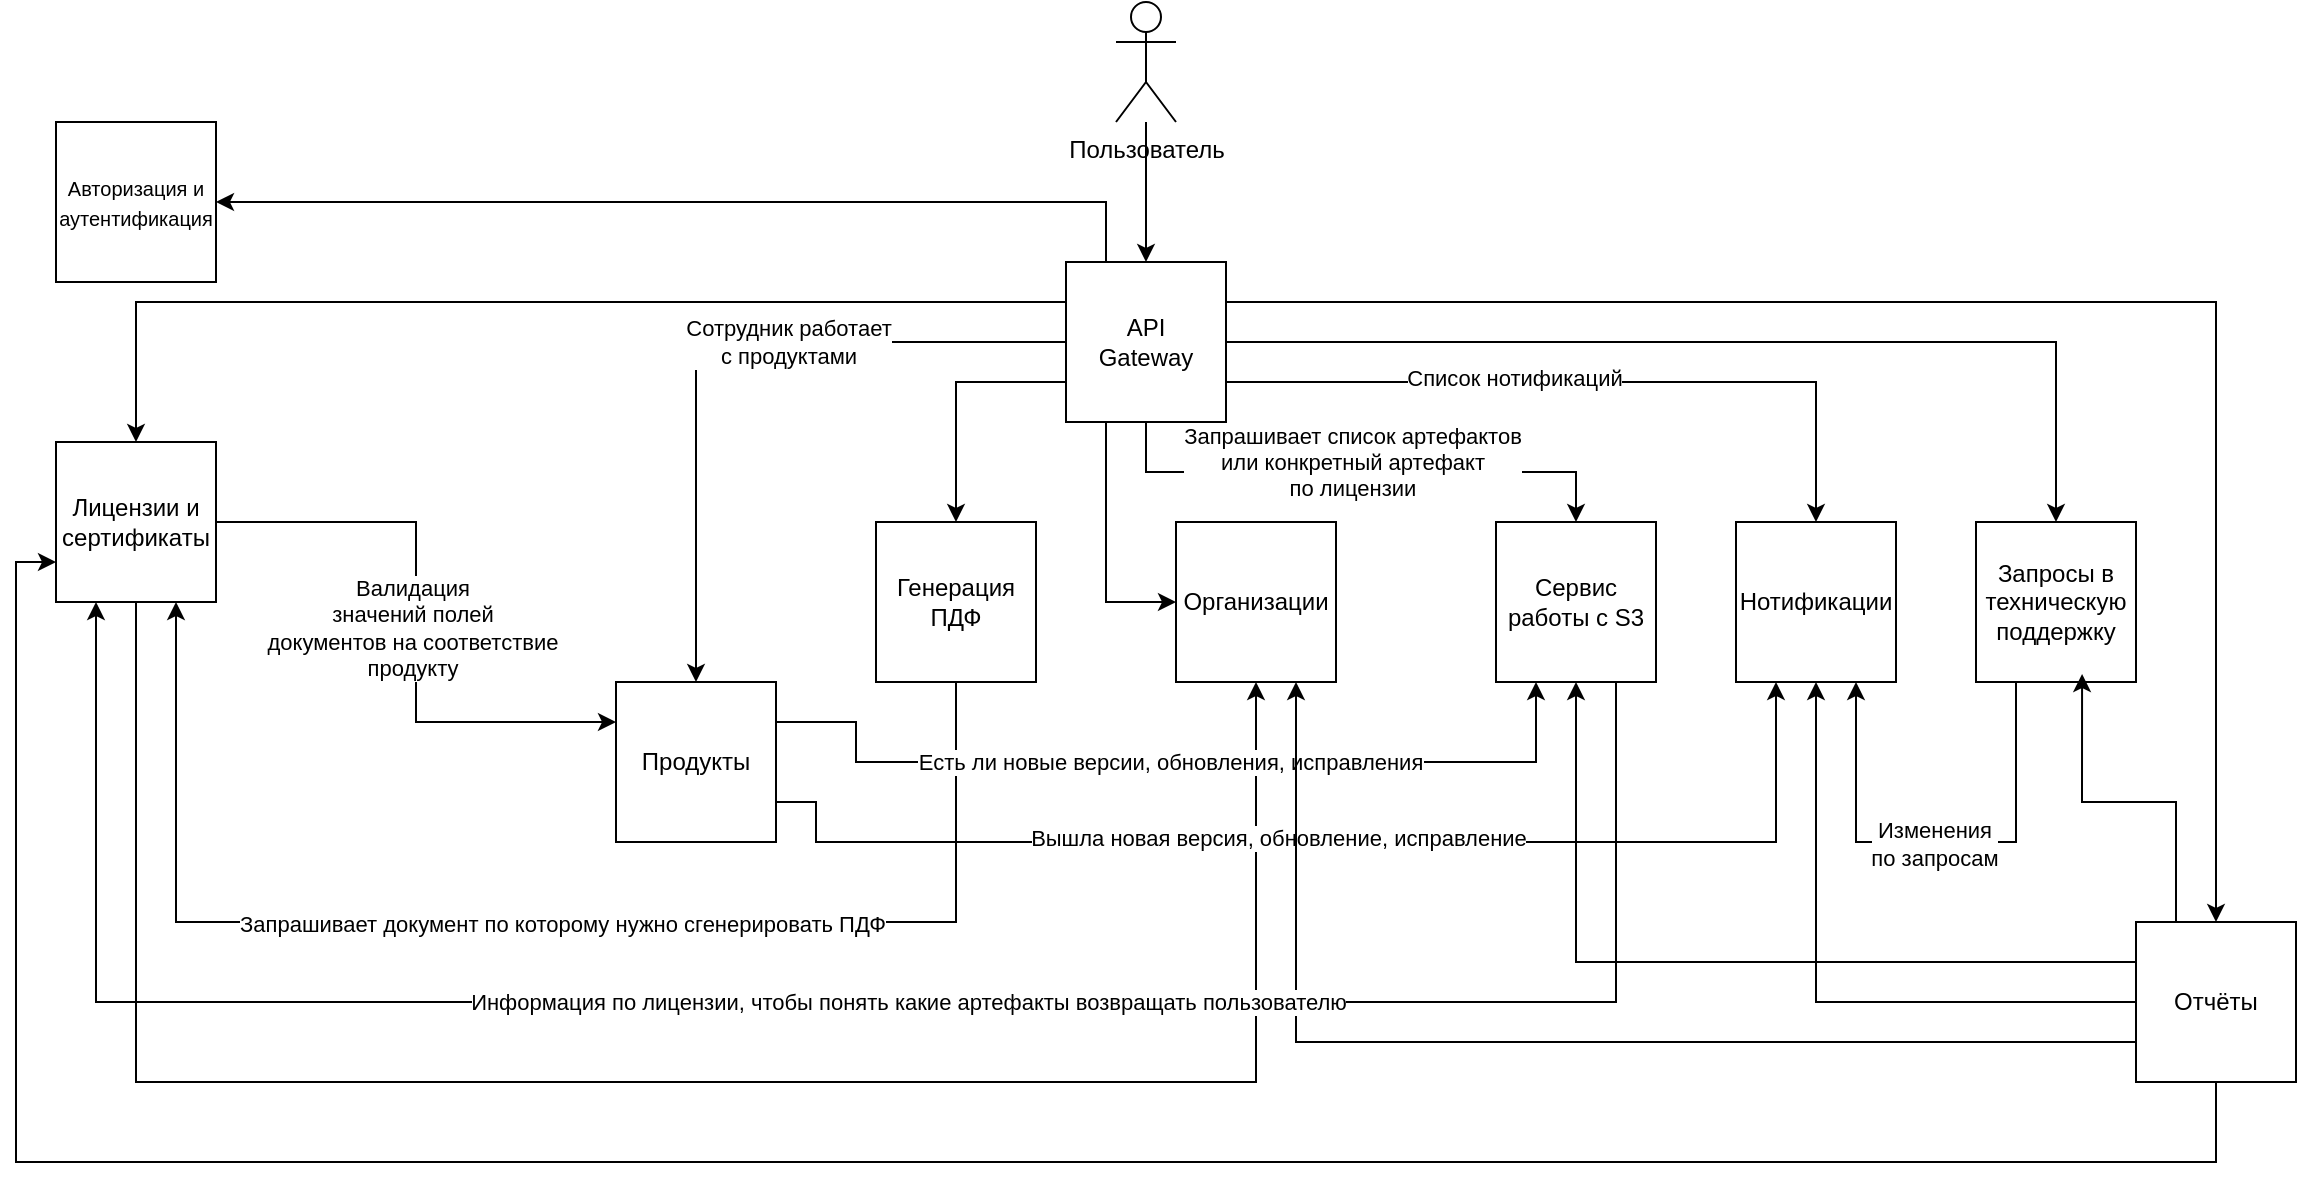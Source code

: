<mxfile version="24.7.17">
  <diagram name="Page-1" id="SIedrjSHYhCh8qatOTMx">
    <mxGraphModel dx="1386" dy="807" grid="1" gridSize="10" guides="1" tooltips="1" connect="1" arrows="1" fold="1" page="1" pageScale="1" pageWidth="1169" pageHeight="827" math="0" shadow="0">
      <root>
        <mxCell id="0" />
        <mxCell id="1" parent="0" />
        <mxCell id="Ls3zkV5yW3431TjeRwPU-12" style="edgeStyle=orthogonalEdgeStyle;rounded=0;orthogonalLoop=1;jettySize=auto;html=1;entryX=0;entryY=0.25;entryDx=0;entryDy=0;" parent="1" source="3ns8ObB6QC6arM-OHQTF-1" target="3ns8ObB6QC6arM-OHQTF-5" edge="1">
          <mxGeometry relative="1" as="geometry" />
        </mxCell>
        <mxCell id="Ls3zkV5yW3431TjeRwPU-18" value="Валидация&lt;br&gt;значений полей&lt;br&gt;документов на соответствие&lt;br&gt;продукту" style="edgeLabel;html=1;align=center;verticalAlign=middle;resizable=0;points=[];" parent="Ls3zkV5yW3431TjeRwPU-12" vertex="1" connectable="0">
          <mxGeometry x="0.02" y="-2" relative="1" as="geometry">
            <mxPoint as="offset" />
          </mxGeometry>
        </mxCell>
        <mxCell id="Ls3zkV5yW3431TjeRwPU-39" style="edgeStyle=orthogonalEdgeStyle;rounded=0;orthogonalLoop=1;jettySize=auto;html=1;entryX=0.5;entryY=1;entryDx=0;entryDy=0;exitX=0.5;exitY=1;exitDx=0;exitDy=0;" parent="1" source="3ns8ObB6QC6arM-OHQTF-1" target="3ns8ObB6QC6arM-OHQTF-7" edge="1">
          <mxGeometry relative="1" as="geometry">
            <mxPoint x="80" y="330" as="sourcePoint" />
            <Array as="points">
              <mxPoint x="80" y="560" />
              <mxPoint x="640" y="560" />
            </Array>
          </mxGeometry>
        </mxCell>
        <mxCell id="3ns8ObB6QC6arM-OHQTF-1" value="Лицензии и сертификаты" style="whiteSpace=wrap;html=1;aspect=fixed;" parent="1" vertex="1">
          <mxGeometry x="40" y="240" width="80" height="80" as="geometry" />
        </mxCell>
        <mxCell id="Ls3zkV5yW3431TjeRwPU-20" style="edgeStyle=orthogonalEdgeStyle;rounded=0;orthogonalLoop=1;jettySize=auto;html=1;entryX=0.75;entryY=1;entryDx=0;entryDy=0;exitX=0.5;exitY=1;exitDx=0;exitDy=0;" parent="1" source="3ns8ObB6QC6arM-OHQTF-2" target="3ns8ObB6QC6arM-OHQTF-1" edge="1">
          <mxGeometry relative="1" as="geometry">
            <Array as="points">
              <mxPoint x="490" y="480" />
              <mxPoint x="100" y="480" />
            </Array>
          </mxGeometry>
        </mxCell>
        <mxCell id="Ls3zkV5yW3431TjeRwPU-21" value="Запрашивает документ по которому нужно сгенерировать ПДФ" style="edgeLabel;html=1;align=center;verticalAlign=middle;resizable=0;points=[];" parent="Ls3zkV5yW3431TjeRwPU-20" vertex="1" connectable="0">
          <mxGeometry x="-0.023" y="1" relative="1" as="geometry">
            <mxPoint x="10" as="offset" />
          </mxGeometry>
        </mxCell>
        <mxCell id="3ns8ObB6QC6arM-OHQTF-2" value="Генерация ПДФ" style="whiteSpace=wrap;html=1;aspect=fixed;" parent="1" vertex="1">
          <mxGeometry x="450" y="280" width="80" height="80" as="geometry" />
        </mxCell>
        <mxCell id="3ns8ObB6QC6arM-OHQTF-3" value="Нотификации" style="whiteSpace=wrap;html=1;aspect=fixed;" parent="1" vertex="1">
          <mxGeometry x="880" y="280" width="80" height="80" as="geometry" />
        </mxCell>
        <mxCell id="Ls3zkV5yW3431TjeRwPU-30" style="edgeStyle=orthogonalEdgeStyle;rounded=0;orthogonalLoop=1;jettySize=auto;html=1;entryX=0.25;entryY=1;entryDx=0;entryDy=0;exitX=1;exitY=0.25;exitDx=0;exitDy=0;" parent="1" source="3ns8ObB6QC6arM-OHQTF-5" target="3ns8ObB6QC6arM-OHQTF-16" edge="1">
          <mxGeometry relative="1" as="geometry">
            <Array as="points">
              <mxPoint x="440" y="380" />
              <mxPoint x="440" y="400" />
              <mxPoint x="780" y="400" />
            </Array>
          </mxGeometry>
        </mxCell>
        <mxCell id="Ls3zkV5yW3431TjeRwPU-31" value="Есть ли новые версии, обновления, исправления" style="edgeLabel;html=1;align=center;verticalAlign=middle;resizable=0;points=[];" parent="Ls3zkV5yW3431TjeRwPU-30" vertex="1" connectable="0">
          <mxGeometry x="-0.068" y="-3" relative="1" as="geometry">
            <mxPoint x="12" y="-3" as="offset" />
          </mxGeometry>
        </mxCell>
        <mxCell id="Ls3zkV5yW3431TjeRwPU-32" style="edgeStyle=orthogonalEdgeStyle;rounded=0;orthogonalLoop=1;jettySize=auto;html=1;exitX=1;exitY=0.75;exitDx=0;exitDy=0;entryX=0.25;entryY=1;entryDx=0;entryDy=0;" parent="1" source="3ns8ObB6QC6arM-OHQTF-5" target="3ns8ObB6QC6arM-OHQTF-3" edge="1">
          <mxGeometry relative="1" as="geometry">
            <mxPoint x="940" y="360" as="targetPoint" />
            <Array as="points">
              <mxPoint x="420" y="420" />
              <mxPoint x="420" y="440" />
              <mxPoint x="900" y="440" />
            </Array>
          </mxGeometry>
        </mxCell>
        <mxCell id="Ls3zkV5yW3431TjeRwPU-33" value="Вышла новая версия, обновление, исправление" style="edgeLabel;html=1;align=center;verticalAlign=middle;resizable=0;points=[];" parent="Ls3zkV5yW3431TjeRwPU-32" vertex="1" connectable="0">
          <mxGeometry x="-0.097" y="2" relative="1" as="geometry">
            <mxPoint as="offset" />
          </mxGeometry>
        </mxCell>
        <mxCell id="3ns8ObB6QC6arM-OHQTF-5" value="Продукты" style="whiteSpace=wrap;html=1;aspect=fixed;" parent="1" vertex="1">
          <mxGeometry x="320" y="360" width="80" height="80" as="geometry" />
        </mxCell>
        <mxCell id="Ls3zkV5yW3431TjeRwPU-42" style="edgeStyle=orthogonalEdgeStyle;rounded=0;orthogonalLoop=1;jettySize=auto;html=1;entryX=0.5;entryY=1;entryDx=0;entryDy=0;" parent="1" source="3ns8ObB6QC6arM-OHQTF-6" target="3ns8ObB6QC6arM-OHQTF-16" edge="1">
          <mxGeometry relative="1" as="geometry">
            <Array as="points">
              <mxPoint x="800" y="500" />
            </Array>
          </mxGeometry>
        </mxCell>
        <mxCell id="Ls3zkV5yW3431TjeRwPU-43" style="edgeStyle=orthogonalEdgeStyle;rounded=0;orthogonalLoop=1;jettySize=auto;html=1;entryX=0.75;entryY=1;entryDx=0;entryDy=0;" parent="1" source="3ns8ObB6QC6arM-OHQTF-6" target="3ns8ObB6QC6arM-OHQTF-7" edge="1">
          <mxGeometry relative="1" as="geometry">
            <Array as="points">
              <mxPoint x="660" y="540" />
            </Array>
          </mxGeometry>
        </mxCell>
        <mxCell id="Ls3zkV5yW3431TjeRwPU-44" style="edgeStyle=orthogonalEdgeStyle;rounded=0;orthogonalLoop=1;jettySize=auto;html=1;entryX=0.5;entryY=1;entryDx=0;entryDy=0;" parent="1" source="3ns8ObB6QC6arM-OHQTF-6" target="3ns8ObB6QC6arM-OHQTF-3" edge="1">
          <mxGeometry relative="1" as="geometry" />
        </mxCell>
        <mxCell id="Ls3zkV5yW3431TjeRwPU-45" style="edgeStyle=orthogonalEdgeStyle;rounded=0;orthogonalLoop=1;jettySize=auto;html=1;entryX=0;entryY=0.75;entryDx=0;entryDy=0;" parent="1" source="3ns8ObB6QC6arM-OHQTF-6" target="3ns8ObB6QC6arM-OHQTF-1" edge="1">
          <mxGeometry relative="1" as="geometry">
            <Array as="points">
              <mxPoint x="1120" y="600" />
              <mxPoint x="20" y="600" />
              <mxPoint x="20" y="300" />
            </Array>
          </mxGeometry>
        </mxCell>
        <mxCell id="3ns8ObB6QC6arM-OHQTF-6" value="Отчёты" style="whiteSpace=wrap;html=1;aspect=fixed;" parent="1" vertex="1">
          <mxGeometry x="1080" y="480" width="80" height="80" as="geometry" />
        </mxCell>
        <mxCell id="3ns8ObB6QC6arM-OHQTF-7" value="Организации" style="whiteSpace=wrap;html=1;aspect=fixed;" parent="1" vertex="1">
          <mxGeometry x="600" y="280" width="80" height="80" as="geometry" />
        </mxCell>
        <mxCell id="Ls3zkV5yW3431TjeRwPU-36" style="edgeStyle=orthogonalEdgeStyle;rounded=0;orthogonalLoop=1;jettySize=auto;html=1;exitX=0.25;exitY=1;exitDx=0;exitDy=0;entryX=0.75;entryY=1;entryDx=0;entryDy=0;" parent="1" source="3ns8ObB6QC6arM-OHQTF-8" target="3ns8ObB6QC6arM-OHQTF-3" edge="1">
          <mxGeometry relative="1" as="geometry">
            <Array as="points">
              <mxPoint x="1020" y="440" />
              <mxPoint x="940" y="440" />
            </Array>
          </mxGeometry>
        </mxCell>
        <mxCell id="Ls3zkV5yW3431TjeRwPU-37" value="Изменения&lt;br&gt;по запросам" style="edgeLabel;html=1;align=center;verticalAlign=middle;resizable=0;points=[];" parent="Ls3zkV5yW3431TjeRwPU-36" vertex="1" connectable="0">
          <mxGeometry x="-0.115" y="1" relative="1" as="geometry">
            <mxPoint x="-15" as="offset" />
          </mxGeometry>
        </mxCell>
        <mxCell id="3ns8ObB6QC6arM-OHQTF-8" value="Запросы в техническую поддержку" style="whiteSpace=wrap;html=1;aspect=fixed;" parent="1" vertex="1">
          <mxGeometry x="1000" y="280" width="80" height="80" as="geometry" />
        </mxCell>
        <mxCell id="Ls3zkV5yW3431TjeRwPU-25" style="edgeStyle=orthogonalEdgeStyle;rounded=0;orthogonalLoop=1;jettySize=auto;html=1;entryX=0.25;entryY=1;entryDx=0;entryDy=0;exitX=0.75;exitY=1;exitDx=0;exitDy=0;" parent="1" source="3ns8ObB6QC6arM-OHQTF-16" target="3ns8ObB6QC6arM-OHQTF-1" edge="1">
          <mxGeometry relative="1" as="geometry">
            <Array as="points">
              <mxPoint x="820" y="520" />
              <mxPoint x="60" y="520" />
            </Array>
          </mxGeometry>
        </mxCell>
        <mxCell id="Ls3zkV5yW3431TjeRwPU-27" value="Информация по лицензии, чтобы понять какие артефакты возвращать пользователю" style="edgeLabel;html=1;align=center;verticalAlign=middle;resizable=0;points=[];" parent="Ls3zkV5yW3431TjeRwPU-25" vertex="1" connectable="0">
          <mxGeometry x="-0.295" y="2" relative="1" as="geometry">
            <mxPoint x="-119" y="-2" as="offset" />
          </mxGeometry>
        </mxCell>
        <mxCell id="3ns8ObB6QC6arM-OHQTF-16" value="Сервис работы с S3" style="whiteSpace=wrap;html=1;aspect=fixed;" parent="1" vertex="1">
          <mxGeometry x="760" y="280" width="80" height="80" as="geometry" />
        </mxCell>
        <mxCell id="3ns8ObB6QC6arM-OHQTF-19" value="&lt;font style=&quot;font-size: 10px;&quot;&gt;Авторизация и аутентификация&lt;/font&gt;" style="whiteSpace=wrap;html=1;aspect=fixed;" parent="1" vertex="1">
          <mxGeometry x="40" y="80" width="80" height="80" as="geometry" />
        </mxCell>
        <mxCell id="Ls3zkV5yW3431TjeRwPU-4" style="edgeStyle=orthogonalEdgeStyle;rounded=0;orthogonalLoop=1;jettySize=auto;html=1;entryX=0.5;entryY=0;entryDx=0;entryDy=0;" parent="1" source="Ls3zkV5yW3431TjeRwPU-2" target="Ls3zkV5yW3431TjeRwPU-3" edge="1">
          <mxGeometry relative="1" as="geometry" />
        </mxCell>
        <mxCell id="Ls3zkV5yW3431TjeRwPU-2" value="Пользователь" style="shape=umlActor;verticalLabelPosition=bottom;verticalAlign=top;html=1;outlineConnect=0;" parent="1" vertex="1">
          <mxGeometry x="570" y="20" width="30" height="60" as="geometry" />
        </mxCell>
        <mxCell id="Ls3zkV5yW3431TjeRwPU-10" style="edgeStyle=orthogonalEdgeStyle;rounded=0;orthogonalLoop=1;jettySize=auto;html=1;entryX=1;entryY=0.5;entryDx=0;entryDy=0;exitX=0.25;exitY=0;exitDx=0;exitDy=0;" parent="1" source="Ls3zkV5yW3431TjeRwPU-3" target="3ns8ObB6QC6arM-OHQTF-19" edge="1">
          <mxGeometry relative="1" as="geometry" />
        </mxCell>
        <mxCell id="Ls3zkV5yW3431TjeRwPU-11" style="edgeStyle=orthogonalEdgeStyle;rounded=0;orthogonalLoop=1;jettySize=auto;html=1;entryX=0.5;entryY=0;entryDx=0;entryDy=0;exitX=0;exitY=0.25;exitDx=0;exitDy=0;" parent="1" source="Ls3zkV5yW3431TjeRwPU-3" target="3ns8ObB6QC6arM-OHQTF-1" edge="1">
          <mxGeometry relative="1" as="geometry">
            <mxPoint x="540" y="190" as="sourcePoint" />
          </mxGeometry>
        </mxCell>
        <mxCell id="Ls3zkV5yW3431TjeRwPU-17" style="edgeStyle=orthogonalEdgeStyle;rounded=0;orthogonalLoop=1;jettySize=auto;html=1;entryX=0.5;entryY=0;entryDx=0;entryDy=0;exitX=0;exitY=0.75;exitDx=0;exitDy=0;" parent="1" source="Ls3zkV5yW3431TjeRwPU-3" target="3ns8ObB6QC6arM-OHQTF-2" edge="1">
          <mxGeometry relative="1" as="geometry" />
        </mxCell>
        <mxCell id="Ls3zkV5yW3431TjeRwPU-22" style="edgeStyle=orthogonalEdgeStyle;rounded=0;orthogonalLoop=1;jettySize=auto;html=1;entryX=0.5;entryY=0;entryDx=0;entryDy=0;exitX=0;exitY=0.5;exitDx=0;exitDy=0;" parent="1" source="Ls3zkV5yW3431TjeRwPU-3" target="3ns8ObB6QC6arM-OHQTF-5" edge="1">
          <mxGeometry relative="1" as="geometry">
            <mxPoint x="540" y="210" as="sourcePoint" />
          </mxGeometry>
        </mxCell>
        <mxCell id="Ls3zkV5yW3431TjeRwPU-23" value="Сотрудник работает&lt;br&gt;с продуктами" style="edgeLabel;html=1;align=center;verticalAlign=middle;resizable=0;points=[];" parent="Ls3zkV5yW3431TjeRwPU-22" vertex="1" connectable="0">
          <mxGeometry x="-0.116" relative="1" as="geometry">
            <mxPoint x="18" as="offset" />
          </mxGeometry>
        </mxCell>
        <mxCell id="Ls3zkV5yW3431TjeRwPU-24" style="edgeStyle=orthogonalEdgeStyle;rounded=0;orthogonalLoop=1;jettySize=auto;html=1;exitX=0.5;exitY=1;exitDx=0;exitDy=0;entryX=0.5;entryY=0;entryDx=0;entryDy=0;" parent="1" source="Ls3zkV5yW3431TjeRwPU-3" target="3ns8ObB6QC6arM-OHQTF-16" edge="1">
          <mxGeometry relative="1" as="geometry" />
        </mxCell>
        <mxCell id="Ls3zkV5yW3431TjeRwPU-26" value="Запрашивает список артефактов&lt;br&gt;или конкретный артефакт&lt;br&gt;по лицензии" style="edgeLabel;html=1;align=center;verticalAlign=middle;resizable=0;points=[];" parent="Ls3zkV5yW3431TjeRwPU-24" vertex="1" connectable="0">
          <mxGeometry x="-0.216" relative="1" as="geometry">
            <mxPoint x="24" y="-5" as="offset" />
          </mxGeometry>
        </mxCell>
        <mxCell id="Ls3zkV5yW3431TjeRwPU-28" style="edgeStyle=orthogonalEdgeStyle;rounded=0;orthogonalLoop=1;jettySize=auto;html=1;exitX=1;exitY=0.75;exitDx=0;exitDy=0;entryX=0.5;entryY=0;entryDx=0;entryDy=0;" parent="1" source="Ls3zkV5yW3431TjeRwPU-3" target="3ns8ObB6QC6arM-OHQTF-3" edge="1">
          <mxGeometry relative="1" as="geometry" />
        </mxCell>
        <mxCell id="Ls3zkV5yW3431TjeRwPU-29" value="Список нотификаций" style="edgeLabel;html=1;align=center;verticalAlign=middle;resizable=0;points=[];" parent="Ls3zkV5yW3431TjeRwPU-28" vertex="1" connectable="0">
          <mxGeometry x="0.025" y="2" relative="1" as="geometry">
            <mxPoint x="-43" as="offset" />
          </mxGeometry>
        </mxCell>
        <mxCell id="Ls3zkV5yW3431TjeRwPU-35" style="edgeStyle=orthogonalEdgeStyle;rounded=0;orthogonalLoop=1;jettySize=auto;html=1;exitX=1;exitY=0.5;exitDx=0;exitDy=0;entryX=0.5;entryY=0;entryDx=0;entryDy=0;" parent="1" source="Ls3zkV5yW3431TjeRwPU-3" target="3ns8ObB6QC6arM-OHQTF-8" edge="1">
          <mxGeometry relative="1" as="geometry" />
        </mxCell>
        <mxCell id="Ls3zkV5yW3431TjeRwPU-38" style="edgeStyle=orthogonalEdgeStyle;rounded=0;orthogonalLoop=1;jettySize=auto;html=1;entryX=0;entryY=0.5;entryDx=0;entryDy=0;exitX=0.25;exitY=1;exitDx=0;exitDy=0;" parent="1" source="Ls3zkV5yW3431TjeRwPU-3" target="3ns8ObB6QC6arM-OHQTF-7" edge="1">
          <mxGeometry relative="1" as="geometry" />
        </mxCell>
        <mxCell id="Ls3zkV5yW3431TjeRwPU-41" style="edgeStyle=orthogonalEdgeStyle;rounded=0;orthogonalLoop=1;jettySize=auto;html=1;entryX=0.5;entryY=0;entryDx=0;entryDy=0;" parent="1" source="Ls3zkV5yW3431TjeRwPU-3" target="3ns8ObB6QC6arM-OHQTF-6" edge="1">
          <mxGeometry relative="1" as="geometry">
            <Array as="points">
              <mxPoint x="1120" y="170" />
            </Array>
          </mxGeometry>
        </mxCell>
        <mxCell id="Ls3zkV5yW3431TjeRwPU-3" value="&lt;div&gt;API&lt;/div&gt;&lt;div&gt;Gateway&lt;br&gt;&lt;/div&gt;" style="whiteSpace=wrap;html=1;aspect=fixed;" parent="1" vertex="1">
          <mxGeometry x="545" y="150" width="80" height="80" as="geometry" />
        </mxCell>
        <mxCell id="Ls3zkV5yW3431TjeRwPU-46" style="edgeStyle=orthogonalEdgeStyle;rounded=0;orthogonalLoop=1;jettySize=auto;html=1;exitX=0.25;exitY=0;exitDx=0;exitDy=0;entryX=0.663;entryY=0.95;entryDx=0;entryDy=0;entryPerimeter=0;" parent="1" source="3ns8ObB6QC6arM-OHQTF-6" target="3ns8ObB6QC6arM-OHQTF-8" edge="1">
          <mxGeometry relative="1" as="geometry" />
        </mxCell>
      </root>
    </mxGraphModel>
  </diagram>
</mxfile>
